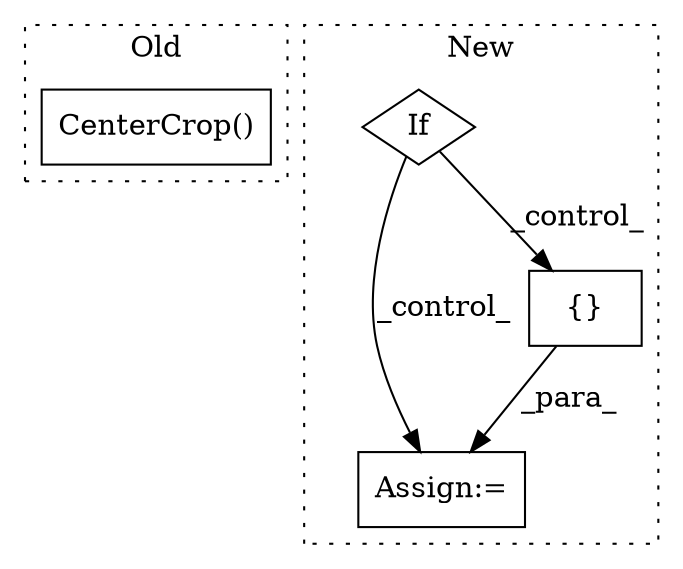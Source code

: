 digraph G {
subgraph cluster0 {
1 [label="CenterCrop()" a="75" s="32541,32566" l="22,1" shape="box"];
label = "Old";
style="dotted";
}
subgraph cluster1 {
2 [label="If" a="96" s="34077" l="3" shape="diamond"];
3 [label="Assign:=" a="68" s="34303" l="3" shape="box"];
4 [label="{}" a="59" s="34306,34306" l="2,1" shape="box"];
label = "New";
style="dotted";
}
2 -> 3 [label="_control_"];
2 -> 4 [label="_control_"];
4 -> 3 [label="_para_"];
}